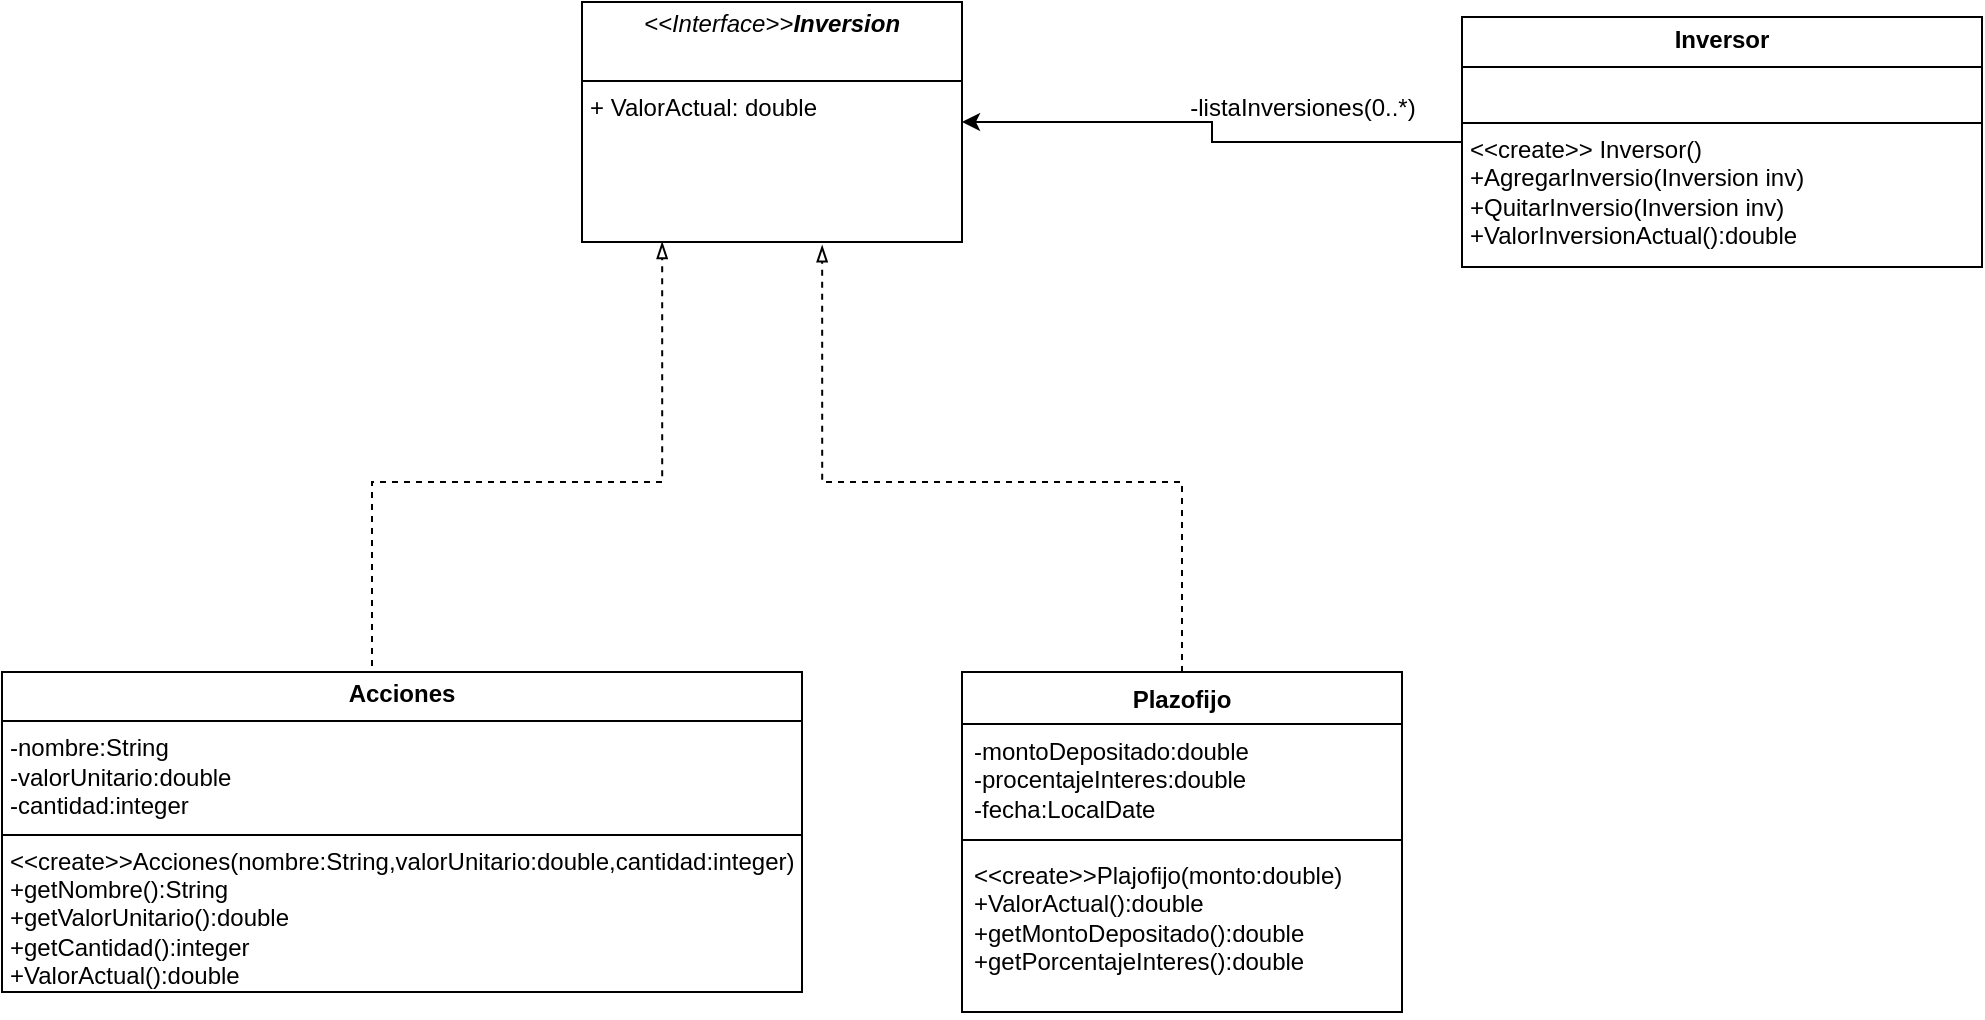 <mxfile version="28.2.3">
  <diagram name="Page-1" id="0QXW7EkmjkTvHwBbfLZX">
    <mxGraphModel dx="1426" dy="749" grid="1" gridSize="10" guides="1" tooltips="1" connect="1" arrows="1" fold="1" page="1" pageScale="1" pageWidth="850" pageHeight="1100" math="0" shadow="0">
      <root>
        <mxCell id="0" />
        <mxCell id="1" parent="0" />
        <mxCell id="6YMXAqt4WHPQj_gLuWx4-1" value="&lt;p style=&quot;margin:0px;margin-top:4px;text-align:center;&quot;&gt;&lt;i&gt;&amp;lt;&amp;lt;Interface&amp;gt;&amp;gt;&lt;b&gt;Inversion&lt;/b&gt;&lt;/i&gt;&lt;br&gt;&lt;/p&gt;&lt;p style=&quot;margin:0px;margin-left:4px;&quot;&gt;&lt;br&gt;&lt;/p&gt;&lt;hr size=&quot;1&quot; style=&quot;border-style:solid;&quot;&gt;&lt;p style=&quot;margin:0px;margin-left:4px;&quot;&gt;+ ValorActual: double&lt;/p&gt;" style="verticalAlign=top;align=left;overflow=fill;html=1;whiteSpace=wrap;" parent="1" vertex="1">
          <mxGeometry x="330" y="40" width="190" height="120" as="geometry" />
        </mxCell>
        <mxCell id="6YMXAqt4WHPQj_gLuWx4-2" style="edgeStyle=orthogonalEdgeStyle;rounded=0;orthogonalLoop=1;jettySize=auto;html=1;exitX=0.5;exitY=0;exitDx=0;exitDy=0;dashed=1;endArrow=blockThin;endFill=0;entryX=0.211;entryY=1;entryDx=0;entryDy=0;entryPerimeter=0;" parent="1" source="6YMXAqt4WHPQj_gLuWx4-3" target="6YMXAqt4WHPQj_gLuWx4-1" edge="1">
          <mxGeometry relative="1" as="geometry">
            <mxPoint x="370" y="190" as="targetPoint" />
            <Array as="points">
              <mxPoint x="225" y="280" />
              <mxPoint x="370" y="280" />
            </Array>
          </mxGeometry>
        </mxCell>
        <mxCell id="6YMXAqt4WHPQj_gLuWx4-3" value="&lt;p style=&quot;margin:0px;margin-top:4px;text-align:center;&quot;&gt;&lt;b&gt;Acciones&lt;/b&gt;&lt;/p&gt;&lt;hr size=&quot;1&quot; style=&quot;border-style:solid;&quot;&gt;&lt;p style=&quot;margin:0px;margin-left:4px;&quot;&gt;-nombre:String&lt;/p&gt;&lt;p style=&quot;margin:0px;margin-left:4px;&quot;&gt;-valorUnitario:double&lt;/p&gt;&lt;p style=&quot;margin:0px;margin-left:4px;&quot;&gt;-cantidad:integer&lt;/p&gt;&lt;hr size=&quot;1&quot; style=&quot;border-style:solid;&quot;&gt;&lt;p style=&quot;margin:0px;margin-left:4px;&quot;&gt;&lt;span style=&quot;background-color: transparent; color: light-dark(rgb(0, 0, 0), rgb(255, 255, 255));&quot;&gt;&amp;lt;&amp;lt;create&amp;gt;&amp;gt;&lt;/span&gt;Acciones(nombre:String,valorUnitario:double,cantidad:integer)&lt;/p&gt;&lt;p style=&quot;margin:0px;margin-left:4px;&quot;&gt;+getNombre():String&lt;/p&gt;&lt;p style=&quot;margin:0px;margin-left:4px;&quot;&gt;+getValorUnitario():double&lt;/p&gt;&lt;p style=&quot;margin:0px;margin-left:4px;&quot;&gt;+getCantidad():integer&lt;/p&gt;&lt;p style=&quot;margin:0px;margin-left:4px;&quot;&gt;+ValorActual():double&lt;/p&gt;" style="verticalAlign=top;align=left;overflow=fill;html=1;whiteSpace=wrap;" parent="1" vertex="1">
          <mxGeometry x="40" y="375" width="400" height="160" as="geometry" />
        </mxCell>
        <mxCell id="6YMXAqt4WHPQj_gLuWx4-4" style="edgeStyle=orthogonalEdgeStyle;rounded=0;orthogonalLoop=1;jettySize=auto;html=1;dashed=1;endArrow=blockThin;endFill=0;entryX=0.632;entryY=1.014;entryDx=0;entryDy=0;entryPerimeter=0;" parent="1" source="6YMXAqt4WHPQj_gLuWx4-5" target="6YMXAqt4WHPQj_gLuWx4-1" edge="1">
          <mxGeometry relative="1" as="geometry">
            <mxPoint x="451" y="190" as="targetPoint" />
            <Array as="points">
              <mxPoint x="630" y="280" />
              <mxPoint x="450" y="280" />
            </Array>
          </mxGeometry>
        </mxCell>
        <mxCell id="6YMXAqt4WHPQj_gLuWx4-5" value="Plazofijo" style="swimlane;fontStyle=1;align=center;verticalAlign=top;childLayout=stackLayout;horizontal=1;startSize=26;horizontalStack=0;resizeParent=1;resizeParentMax=0;resizeLast=0;collapsible=1;marginBottom=0;whiteSpace=wrap;html=1;" parent="1" vertex="1">
          <mxGeometry x="520" y="375" width="220" height="170" as="geometry">
            <mxRectangle x="265" y="590" width="90" height="30" as="alternateBounds" />
          </mxGeometry>
        </mxCell>
        <mxCell id="6YMXAqt4WHPQj_gLuWx4-6" value="-montoDepositado:double&lt;div&gt;-procentajeInteres:double&lt;/div&gt;&lt;div&gt;-fecha:LocalDate&lt;/div&gt;" style="text;strokeColor=none;fillColor=none;align=left;verticalAlign=top;spacingLeft=4;spacingRight=4;overflow=hidden;rotatable=0;points=[[0,0.5],[1,0.5]];portConstraint=eastwest;whiteSpace=wrap;html=1;" parent="6YMXAqt4WHPQj_gLuWx4-5" vertex="1">
          <mxGeometry y="26" width="220" height="54" as="geometry" />
        </mxCell>
        <mxCell id="6YMXAqt4WHPQj_gLuWx4-7" value="" style="line;strokeWidth=1;fillColor=none;align=left;verticalAlign=middle;spacingTop=-1;spacingLeft=3;spacingRight=3;rotatable=0;labelPosition=right;points=[];portConstraint=eastwest;strokeColor=inherit;" parent="6YMXAqt4WHPQj_gLuWx4-5" vertex="1">
          <mxGeometry y="80" width="220" height="8" as="geometry" />
        </mxCell>
        <mxCell id="6YMXAqt4WHPQj_gLuWx4-8" value="&amp;lt;&amp;lt;create&amp;gt;&amp;gt;Plajofijo(monto:double)&lt;div&gt;+ValorActual():double&lt;/div&gt;&lt;div&gt;+getMontoDepositado():double&lt;/div&gt;&lt;div&gt;+getPorcentajeInteres():double&lt;/div&gt;&lt;div&gt;&lt;br&gt;&lt;/div&gt;" style="text;strokeColor=none;fillColor=none;align=left;verticalAlign=top;spacingLeft=4;spacingRight=4;overflow=hidden;rotatable=0;points=[[0,0.5],[1,0.5]];portConstraint=eastwest;whiteSpace=wrap;html=1;" parent="6YMXAqt4WHPQj_gLuWx4-5" vertex="1">
          <mxGeometry y="88" width="220" height="82" as="geometry" />
        </mxCell>
        <mxCell id="6YMXAqt4WHPQj_gLuWx4-9" style="edgeStyle=orthogonalEdgeStyle;rounded=0;orthogonalLoop=1;jettySize=auto;html=1;entryX=1;entryY=0.5;entryDx=0;entryDy=0;" parent="1" source="6YMXAqt4WHPQj_gLuWx4-10" target="6YMXAqt4WHPQj_gLuWx4-1" edge="1">
          <mxGeometry relative="1" as="geometry" />
        </mxCell>
        <mxCell id="6YMXAqt4WHPQj_gLuWx4-10" value="&lt;p style=&quot;margin:0px;margin-top:4px;text-align:center;&quot;&gt;&lt;b&gt;Inversor&lt;/b&gt;&lt;/p&gt;&lt;hr size=&quot;1&quot; style=&quot;border-style:solid;&quot;&gt;&lt;p style=&quot;margin:0px;margin-left:4px;&quot;&gt;&lt;br&gt;&lt;/p&gt;&lt;hr size=&quot;1&quot; style=&quot;border-style:solid;&quot;&gt;&lt;p style=&quot;margin:0px;margin-left:4px;&quot;&gt;&amp;lt;&amp;lt;create&amp;gt;&amp;gt; Inversor()&lt;/p&gt;&lt;p style=&quot;margin:0px;margin-left:4px;&quot;&gt;+AgregarInversio(Inversion inv)&lt;/p&gt;&lt;p style=&quot;margin:0px;margin-left:4px;&quot;&gt;+QuitarInversio(Inversion inv)&lt;/p&gt;&lt;p style=&quot;margin:0px;margin-left:4px;&quot;&gt;+ValorInversionActual():double&lt;/p&gt;" style="verticalAlign=top;align=left;overflow=fill;html=1;whiteSpace=wrap;" parent="1" vertex="1">
          <mxGeometry x="770" y="47.5" width="260" height="125" as="geometry" />
        </mxCell>
        <mxCell id="6YMXAqt4WHPQj_gLuWx4-11" value="-listaInversiones(0..*)" style="text;html=1;align=center;verticalAlign=middle;resizable=0;points=[];autosize=1;strokeColor=none;fillColor=none;" parent="1" vertex="1">
          <mxGeometry x="620" y="78" width="140" height="30" as="geometry" />
        </mxCell>
      </root>
    </mxGraphModel>
  </diagram>
</mxfile>
